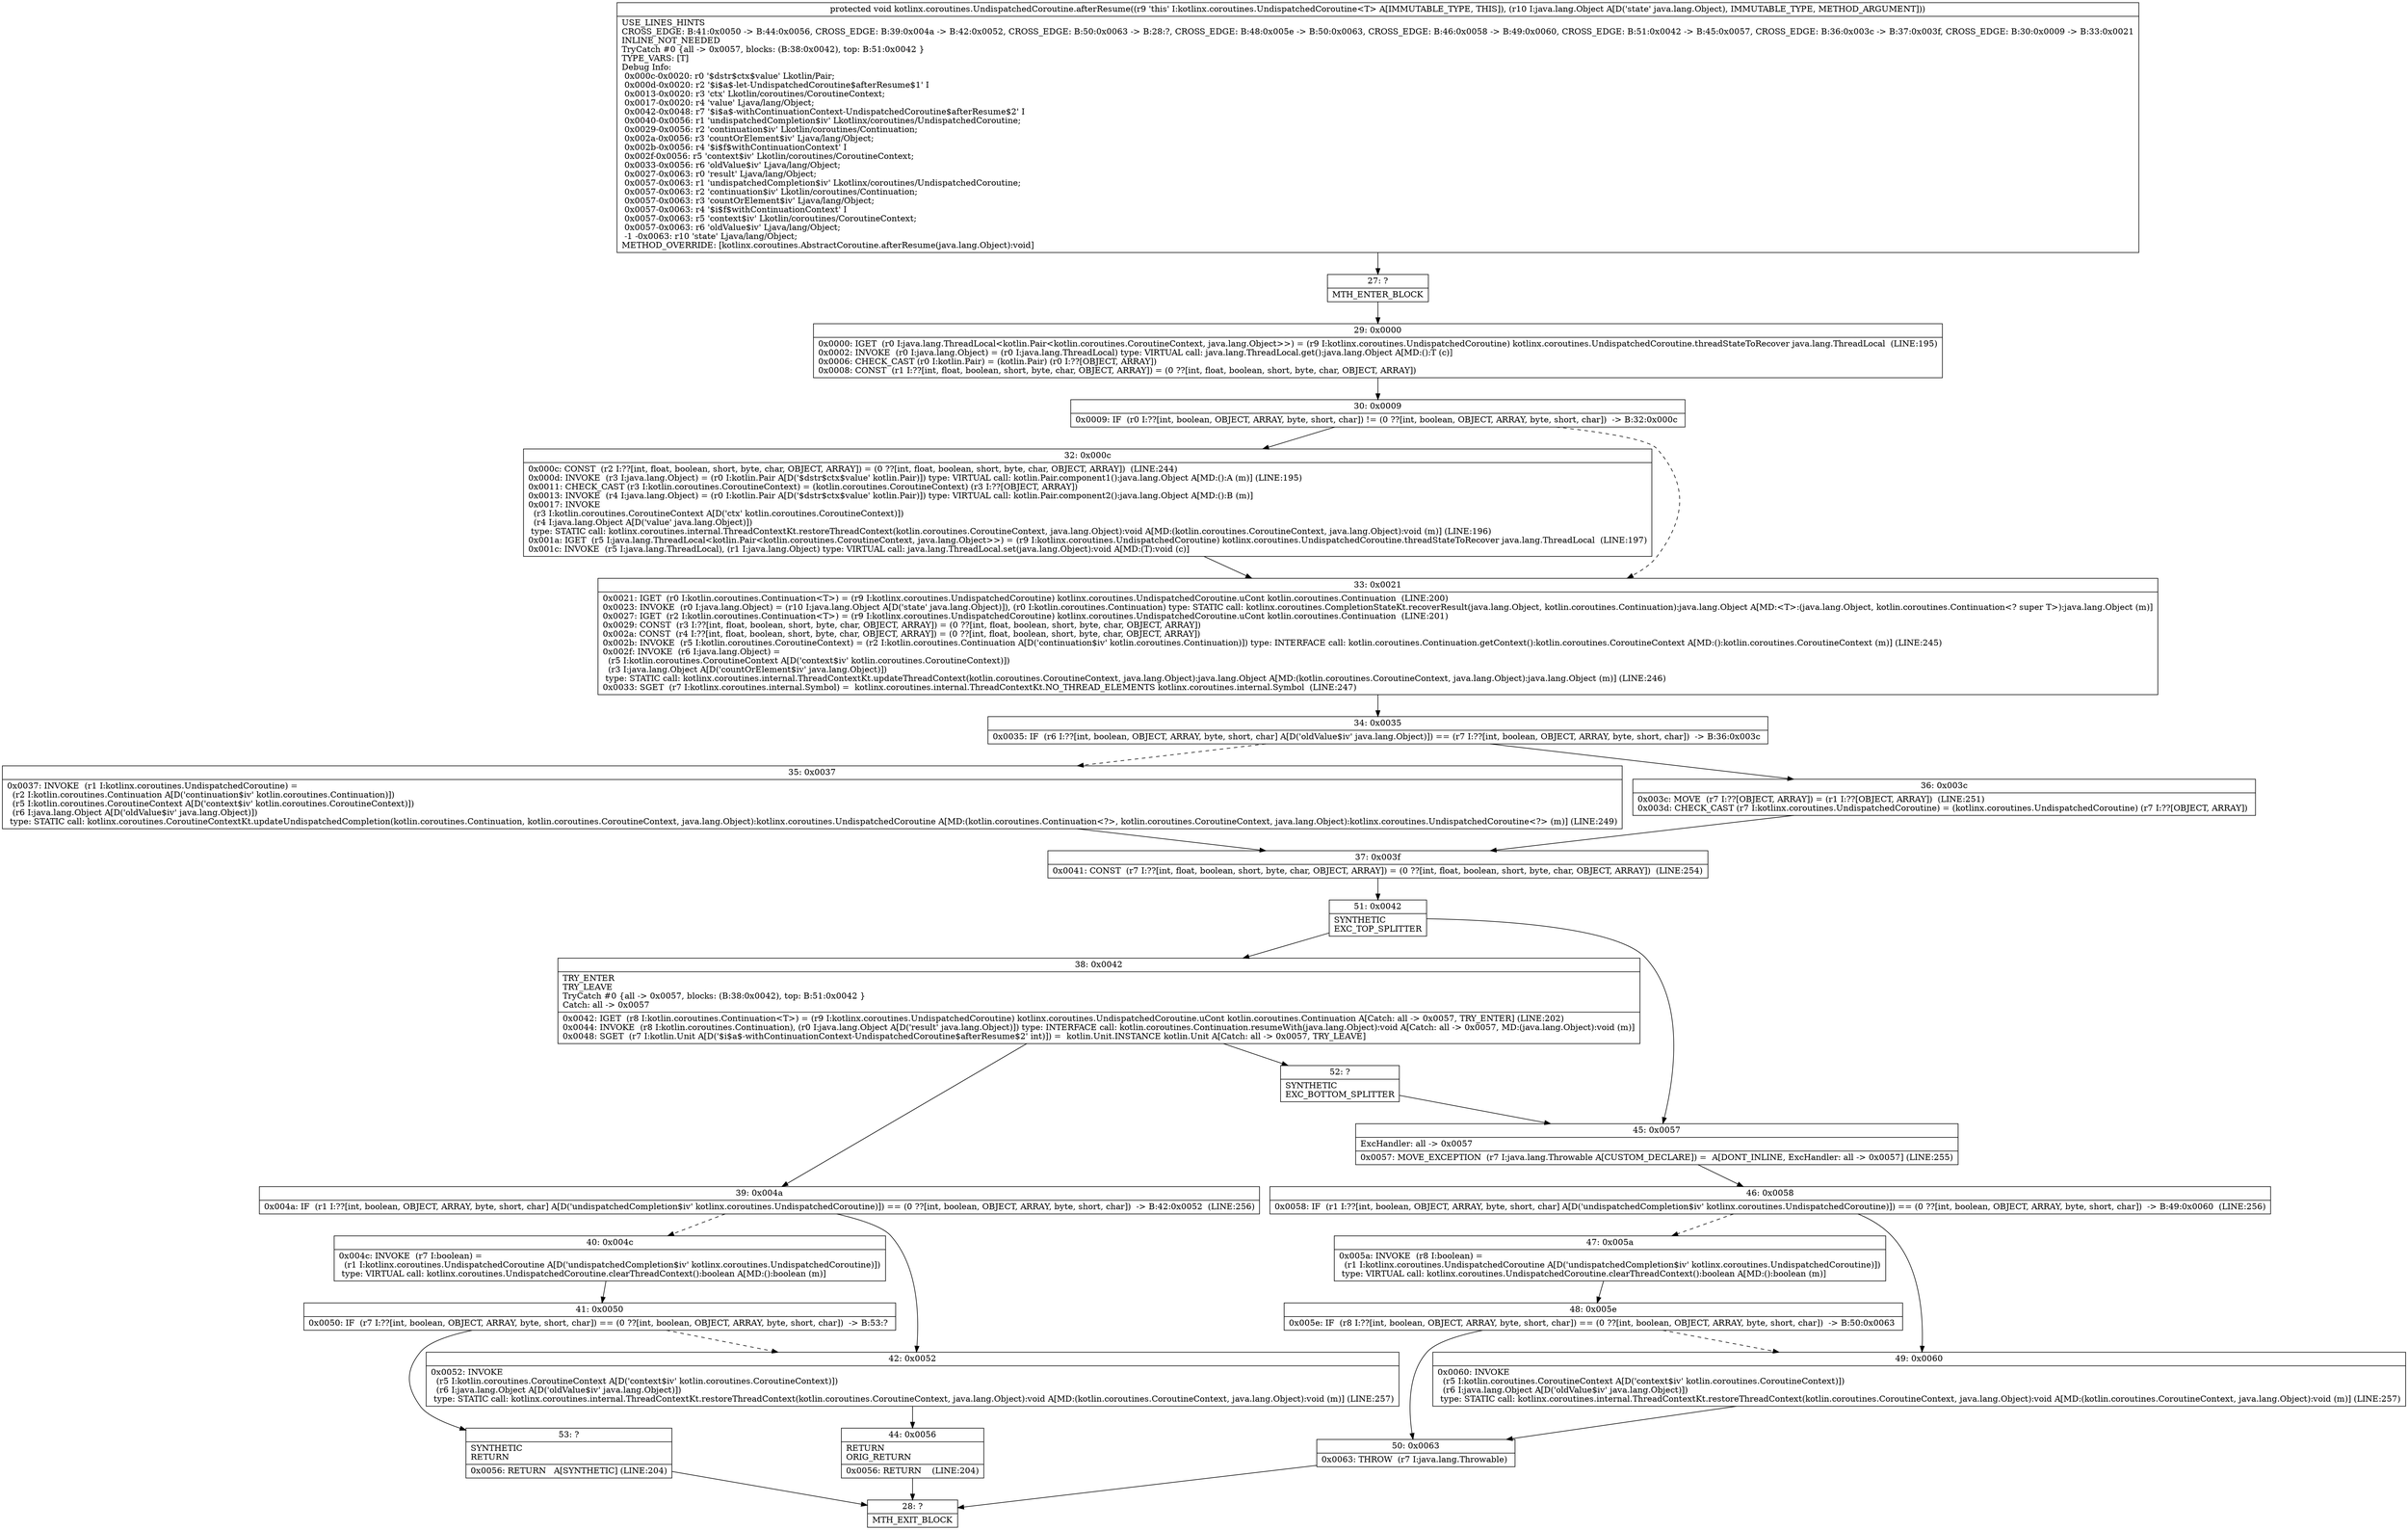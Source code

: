 digraph "CFG forkotlinx.coroutines.UndispatchedCoroutine.afterResume(Ljava\/lang\/Object;)V" {
Node_27 [shape=record,label="{27\:\ ?|MTH_ENTER_BLOCK\l}"];
Node_29 [shape=record,label="{29\:\ 0x0000|0x0000: IGET  (r0 I:java.lang.ThreadLocal\<kotlin.Pair\<kotlin.coroutines.CoroutineContext, java.lang.Object\>\>) = (r9 I:kotlinx.coroutines.UndispatchedCoroutine) kotlinx.coroutines.UndispatchedCoroutine.threadStateToRecover java.lang.ThreadLocal  (LINE:195)\l0x0002: INVOKE  (r0 I:java.lang.Object) = (r0 I:java.lang.ThreadLocal) type: VIRTUAL call: java.lang.ThreadLocal.get():java.lang.Object A[MD:():T (c)]\l0x0006: CHECK_CAST (r0 I:kotlin.Pair) = (kotlin.Pair) (r0 I:??[OBJECT, ARRAY]) \l0x0008: CONST  (r1 I:??[int, float, boolean, short, byte, char, OBJECT, ARRAY]) = (0 ??[int, float, boolean, short, byte, char, OBJECT, ARRAY]) \l}"];
Node_30 [shape=record,label="{30\:\ 0x0009|0x0009: IF  (r0 I:??[int, boolean, OBJECT, ARRAY, byte, short, char]) != (0 ??[int, boolean, OBJECT, ARRAY, byte, short, char])  \-\> B:32:0x000c \l}"];
Node_32 [shape=record,label="{32\:\ 0x000c|0x000c: CONST  (r2 I:??[int, float, boolean, short, byte, char, OBJECT, ARRAY]) = (0 ??[int, float, boolean, short, byte, char, OBJECT, ARRAY])  (LINE:244)\l0x000d: INVOKE  (r3 I:java.lang.Object) = (r0 I:kotlin.Pair A[D('$dstr$ctx$value' kotlin.Pair)]) type: VIRTUAL call: kotlin.Pair.component1():java.lang.Object A[MD:():A (m)] (LINE:195)\l0x0011: CHECK_CAST (r3 I:kotlin.coroutines.CoroutineContext) = (kotlin.coroutines.CoroutineContext) (r3 I:??[OBJECT, ARRAY]) \l0x0013: INVOKE  (r4 I:java.lang.Object) = (r0 I:kotlin.Pair A[D('$dstr$ctx$value' kotlin.Pair)]) type: VIRTUAL call: kotlin.Pair.component2():java.lang.Object A[MD:():B (m)]\l0x0017: INVOKE  \l  (r3 I:kotlin.coroutines.CoroutineContext A[D('ctx' kotlin.coroutines.CoroutineContext)])\l  (r4 I:java.lang.Object A[D('value' java.lang.Object)])\l type: STATIC call: kotlinx.coroutines.internal.ThreadContextKt.restoreThreadContext(kotlin.coroutines.CoroutineContext, java.lang.Object):void A[MD:(kotlin.coroutines.CoroutineContext, java.lang.Object):void (m)] (LINE:196)\l0x001a: IGET  (r5 I:java.lang.ThreadLocal\<kotlin.Pair\<kotlin.coroutines.CoroutineContext, java.lang.Object\>\>) = (r9 I:kotlinx.coroutines.UndispatchedCoroutine) kotlinx.coroutines.UndispatchedCoroutine.threadStateToRecover java.lang.ThreadLocal  (LINE:197)\l0x001c: INVOKE  (r5 I:java.lang.ThreadLocal), (r1 I:java.lang.Object) type: VIRTUAL call: java.lang.ThreadLocal.set(java.lang.Object):void A[MD:(T):void (c)]\l}"];
Node_33 [shape=record,label="{33\:\ 0x0021|0x0021: IGET  (r0 I:kotlin.coroutines.Continuation\<T\>) = (r9 I:kotlinx.coroutines.UndispatchedCoroutine) kotlinx.coroutines.UndispatchedCoroutine.uCont kotlin.coroutines.Continuation  (LINE:200)\l0x0023: INVOKE  (r0 I:java.lang.Object) = (r10 I:java.lang.Object A[D('state' java.lang.Object)]), (r0 I:kotlin.coroutines.Continuation) type: STATIC call: kotlinx.coroutines.CompletionStateKt.recoverResult(java.lang.Object, kotlin.coroutines.Continuation):java.lang.Object A[MD:\<T\>:(java.lang.Object, kotlin.coroutines.Continuation\<? super T\>):java.lang.Object (m)]\l0x0027: IGET  (r2 I:kotlin.coroutines.Continuation\<T\>) = (r9 I:kotlinx.coroutines.UndispatchedCoroutine) kotlinx.coroutines.UndispatchedCoroutine.uCont kotlin.coroutines.Continuation  (LINE:201)\l0x0029: CONST  (r3 I:??[int, float, boolean, short, byte, char, OBJECT, ARRAY]) = (0 ??[int, float, boolean, short, byte, char, OBJECT, ARRAY]) \l0x002a: CONST  (r4 I:??[int, float, boolean, short, byte, char, OBJECT, ARRAY]) = (0 ??[int, float, boolean, short, byte, char, OBJECT, ARRAY]) \l0x002b: INVOKE  (r5 I:kotlin.coroutines.CoroutineContext) = (r2 I:kotlin.coroutines.Continuation A[D('continuation$iv' kotlin.coroutines.Continuation)]) type: INTERFACE call: kotlin.coroutines.Continuation.getContext():kotlin.coroutines.CoroutineContext A[MD:():kotlin.coroutines.CoroutineContext (m)] (LINE:245)\l0x002f: INVOKE  (r6 I:java.lang.Object) = \l  (r5 I:kotlin.coroutines.CoroutineContext A[D('context$iv' kotlin.coroutines.CoroutineContext)])\l  (r3 I:java.lang.Object A[D('countOrElement$iv' java.lang.Object)])\l type: STATIC call: kotlinx.coroutines.internal.ThreadContextKt.updateThreadContext(kotlin.coroutines.CoroutineContext, java.lang.Object):java.lang.Object A[MD:(kotlin.coroutines.CoroutineContext, java.lang.Object):java.lang.Object (m)] (LINE:246)\l0x0033: SGET  (r7 I:kotlinx.coroutines.internal.Symbol) =  kotlinx.coroutines.internal.ThreadContextKt.NO_THREAD_ELEMENTS kotlinx.coroutines.internal.Symbol  (LINE:247)\l}"];
Node_34 [shape=record,label="{34\:\ 0x0035|0x0035: IF  (r6 I:??[int, boolean, OBJECT, ARRAY, byte, short, char] A[D('oldValue$iv' java.lang.Object)]) == (r7 I:??[int, boolean, OBJECT, ARRAY, byte, short, char])  \-\> B:36:0x003c \l}"];
Node_35 [shape=record,label="{35\:\ 0x0037|0x0037: INVOKE  (r1 I:kotlinx.coroutines.UndispatchedCoroutine) = \l  (r2 I:kotlin.coroutines.Continuation A[D('continuation$iv' kotlin.coroutines.Continuation)])\l  (r5 I:kotlin.coroutines.CoroutineContext A[D('context$iv' kotlin.coroutines.CoroutineContext)])\l  (r6 I:java.lang.Object A[D('oldValue$iv' java.lang.Object)])\l type: STATIC call: kotlinx.coroutines.CoroutineContextKt.updateUndispatchedCompletion(kotlin.coroutines.Continuation, kotlin.coroutines.CoroutineContext, java.lang.Object):kotlinx.coroutines.UndispatchedCoroutine A[MD:(kotlin.coroutines.Continuation\<?\>, kotlin.coroutines.CoroutineContext, java.lang.Object):kotlinx.coroutines.UndispatchedCoroutine\<?\> (m)] (LINE:249)\l}"];
Node_37 [shape=record,label="{37\:\ 0x003f|0x0041: CONST  (r7 I:??[int, float, boolean, short, byte, char, OBJECT, ARRAY]) = (0 ??[int, float, boolean, short, byte, char, OBJECT, ARRAY])  (LINE:254)\l}"];
Node_51 [shape=record,label="{51\:\ 0x0042|SYNTHETIC\lEXC_TOP_SPLITTER\l}"];
Node_38 [shape=record,label="{38\:\ 0x0042|TRY_ENTER\lTRY_LEAVE\lTryCatch #0 \{all \-\> 0x0057, blocks: (B:38:0x0042), top: B:51:0x0042 \}\lCatch: all \-\> 0x0057\l|0x0042: IGET  (r8 I:kotlin.coroutines.Continuation\<T\>) = (r9 I:kotlinx.coroutines.UndispatchedCoroutine) kotlinx.coroutines.UndispatchedCoroutine.uCont kotlin.coroutines.Continuation A[Catch: all \-\> 0x0057, TRY_ENTER] (LINE:202)\l0x0044: INVOKE  (r8 I:kotlin.coroutines.Continuation), (r0 I:java.lang.Object A[D('result' java.lang.Object)]) type: INTERFACE call: kotlin.coroutines.Continuation.resumeWith(java.lang.Object):void A[Catch: all \-\> 0x0057, MD:(java.lang.Object):void (m)]\l0x0048: SGET  (r7 I:kotlin.Unit A[D('$i$a$\-withContinuationContext\-UndispatchedCoroutine$afterResume$2' int)]) =  kotlin.Unit.INSTANCE kotlin.Unit A[Catch: all \-\> 0x0057, TRY_LEAVE]\l}"];
Node_39 [shape=record,label="{39\:\ 0x004a|0x004a: IF  (r1 I:??[int, boolean, OBJECT, ARRAY, byte, short, char] A[D('undispatchedCompletion$iv' kotlinx.coroutines.UndispatchedCoroutine)]) == (0 ??[int, boolean, OBJECT, ARRAY, byte, short, char])  \-\> B:42:0x0052  (LINE:256)\l}"];
Node_40 [shape=record,label="{40\:\ 0x004c|0x004c: INVOKE  (r7 I:boolean) = \l  (r1 I:kotlinx.coroutines.UndispatchedCoroutine A[D('undispatchedCompletion$iv' kotlinx.coroutines.UndispatchedCoroutine)])\l type: VIRTUAL call: kotlinx.coroutines.UndispatchedCoroutine.clearThreadContext():boolean A[MD:():boolean (m)]\l}"];
Node_41 [shape=record,label="{41\:\ 0x0050|0x0050: IF  (r7 I:??[int, boolean, OBJECT, ARRAY, byte, short, char]) == (0 ??[int, boolean, OBJECT, ARRAY, byte, short, char])  \-\> B:53:? \l}"];
Node_53 [shape=record,label="{53\:\ ?|SYNTHETIC\lRETURN\l|0x0056: RETURN   A[SYNTHETIC] (LINE:204)\l}"];
Node_28 [shape=record,label="{28\:\ ?|MTH_EXIT_BLOCK\l}"];
Node_42 [shape=record,label="{42\:\ 0x0052|0x0052: INVOKE  \l  (r5 I:kotlin.coroutines.CoroutineContext A[D('context$iv' kotlin.coroutines.CoroutineContext)])\l  (r6 I:java.lang.Object A[D('oldValue$iv' java.lang.Object)])\l type: STATIC call: kotlinx.coroutines.internal.ThreadContextKt.restoreThreadContext(kotlin.coroutines.CoroutineContext, java.lang.Object):void A[MD:(kotlin.coroutines.CoroutineContext, java.lang.Object):void (m)] (LINE:257)\l}"];
Node_44 [shape=record,label="{44\:\ 0x0056|RETURN\lORIG_RETURN\l|0x0056: RETURN    (LINE:204)\l}"];
Node_52 [shape=record,label="{52\:\ ?|SYNTHETIC\lEXC_BOTTOM_SPLITTER\l}"];
Node_45 [shape=record,label="{45\:\ 0x0057|ExcHandler: all \-\> 0x0057\l|0x0057: MOVE_EXCEPTION  (r7 I:java.lang.Throwable A[CUSTOM_DECLARE]) =  A[DONT_INLINE, ExcHandler: all \-\> 0x0057] (LINE:255)\l}"];
Node_46 [shape=record,label="{46\:\ 0x0058|0x0058: IF  (r1 I:??[int, boolean, OBJECT, ARRAY, byte, short, char] A[D('undispatchedCompletion$iv' kotlinx.coroutines.UndispatchedCoroutine)]) == (0 ??[int, boolean, OBJECT, ARRAY, byte, short, char])  \-\> B:49:0x0060  (LINE:256)\l}"];
Node_47 [shape=record,label="{47\:\ 0x005a|0x005a: INVOKE  (r8 I:boolean) = \l  (r1 I:kotlinx.coroutines.UndispatchedCoroutine A[D('undispatchedCompletion$iv' kotlinx.coroutines.UndispatchedCoroutine)])\l type: VIRTUAL call: kotlinx.coroutines.UndispatchedCoroutine.clearThreadContext():boolean A[MD:():boolean (m)]\l}"];
Node_48 [shape=record,label="{48\:\ 0x005e|0x005e: IF  (r8 I:??[int, boolean, OBJECT, ARRAY, byte, short, char]) == (0 ??[int, boolean, OBJECT, ARRAY, byte, short, char])  \-\> B:50:0x0063 \l}"];
Node_50 [shape=record,label="{50\:\ 0x0063|0x0063: THROW  (r7 I:java.lang.Throwable) \l}"];
Node_49 [shape=record,label="{49\:\ 0x0060|0x0060: INVOKE  \l  (r5 I:kotlin.coroutines.CoroutineContext A[D('context$iv' kotlin.coroutines.CoroutineContext)])\l  (r6 I:java.lang.Object A[D('oldValue$iv' java.lang.Object)])\l type: STATIC call: kotlinx.coroutines.internal.ThreadContextKt.restoreThreadContext(kotlin.coroutines.CoroutineContext, java.lang.Object):void A[MD:(kotlin.coroutines.CoroutineContext, java.lang.Object):void (m)] (LINE:257)\l}"];
Node_36 [shape=record,label="{36\:\ 0x003c|0x003c: MOVE  (r7 I:??[OBJECT, ARRAY]) = (r1 I:??[OBJECT, ARRAY])  (LINE:251)\l0x003d: CHECK_CAST (r7 I:kotlinx.coroutines.UndispatchedCoroutine) = (kotlinx.coroutines.UndispatchedCoroutine) (r7 I:??[OBJECT, ARRAY]) \l}"];
MethodNode[shape=record,label="{protected void kotlinx.coroutines.UndispatchedCoroutine.afterResume((r9 'this' I:kotlinx.coroutines.UndispatchedCoroutine\<T\> A[IMMUTABLE_TYPE, THIS]), (r10 I:java.lang.Object A[D('state' java.lang.Object), IMMUTABLE_TYPE, METHOD_ARGUMENT]))  | USE_LINES_HINTS\lCROSS_EDGE: B:41:0x0050 \-\> B:44:0x0056, CROSS_EDGE: B:39:0x004a \-\> B:42:0x0052, CROSS_EDGE: B:50:0x0063 \-\> B:28:?, CROSS_EDGE: B:48:0x005e \-\> B:50:0x0063, CROSS_EDGE: B:46:0x0058 \-\> B:49:0x0060, CROSS_EDGE: B:51:0x0042 \-\> B:45:0x0057, CROSS_EDGE: B:36:0x003c \-\> B:37:0x003f, CROSS_EDGE: B:30:0x0009 \-\> B:33:0x0021\lINLINE_NOT_NEEDED\lTryCatch #0 \{all \-\> 0x0057, blocks: (B:38:0x0042), top: B:51:0x0042 \}\lTYPE_VARS: [T]\lDebug Info:\l  0x000c\-0x0020: r0 '$dstr$ctx$value' Lkotlin\/Pair;\l  0x000d\-0x0020: r2 '$i$a$\-let\-UndispatchedCoroutine$afterResume$1' I\l  0x0013\-0x0020: r3 'ctx' Lkotlin\/coroutines\/CoroutineContext;\l  0x0017\-0x0020: r4 'value' Ljava\/lang\/Object;\l  0x0042\-0x0048: r7 '$i$a$\-withContinuationContext\-UndispatchedCoroutine$afterResume$2' I\l  0x0040\-0x0056: r1 'undispatchedCompletion$iv' Lkotlinx\/coroutines\/UndispatchedCoroutine;\l  0x0029\-0x0056: r2 'continuation$iv' Lkotlin\/coroutines\/Continuation;\l  0x002a\-0x0056: r3 'countOrElement$iv' Ljava\/lang\/Object;\l  0x002b\-0x0056: r4 '$i$f$withContinuationContext' I\l  0x002f\-0x0056: r5 'context$iv' Lkotlin\/coroutines\/CoroutineContext;\l  0x0033\-0x0056: r6 'oldValue$iv' Ljava\/lang\/Object;\l  0x0027\-0x0063: r0 'result' Ljava\/lang\/Object;\l  0x0057\-0x0063: r1 'undispatchedCompletion$iv' Lkotlinx\/coroutines\/UndispatchedCoroutine;\l  0x0057\-0x0063: r2 'continuation$iv' Lkotlin\/coroutines\/Continuation;\l  0x0057\-0x0063: r3 'countOrElement$iv' Ljava\/lang\/Object;\l  0x0057\-0x0063: r4 '$i$f$withContinuationContext' I\l  0x0057\-0x0063: r5 'context$iv' Lkotlin\/coroutines\/CoroutineContext;\l  0x0057\-0x0063: r6 'oldValue$iv' Ljava\/lang\/Object;\l  \-1 \-0x0063: r10 'state' Ljava\/lang\/Object;\lMETHOD_OVERRIDE: [kotlinx.coroutines.AbstractCoroutine.afterResume(java.lang.Object):void]\l}"];
MethodNode -> Node_27;Node_27 -> Node_29;
Node_29 -> Node_30;
Node_30 -> Node_32;
Node_30 -> Node_33[style=dashed];
Node_32 -> Node_33;
Node_33 -> Node_34;
Node_34 -> Node_35[style=dashed];
Node_34 -> Node_36;
Node_35 -> Node_37;
Node_37 -> Node_51;
Node_51 -> Node_38;
Node_51 -> Node_45;
Node_38 -> Node_39;
Node_38 -> Node_52;
Node_39 -> Node_40[style=dashed];
Node_39 -> Node_42;
Node_40 -> Node_41;
Node_41 -> Node_42[style=dashed];
Node_41 -> Node_53;
Node_53 -> Node_28;
Node_42 -> Node_44;
Node_44 -> Node_28;
Node_52 -> Node_45;
Node_45 -> Node_46;
Node_46 -> Node_47[style=dashed];
Node_46 -> Node_49;
Node_47 -> Node_48;
Node_48 -> Node_49[style=dashed];
Node_48 -> Node_50;
Node_50 -> Node_28;
Node_49 -> Node_50;
Node_36 -> Node_37;
}

